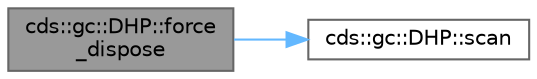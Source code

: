 digraph "cds::gc::DHP::force_dispose"
{
 // LATEX_PDF_SIZE
  bgcolor="transparent";
  edge [fontname=Helvetica,fontsize=10,labelfontname=Helvetica,labelfontsize=10];
  node [fontname=Helvetica,fontsize=10,shape=box,height=0.2,width=0.4];
  rankdir="LR";
  Node1 [id="Node000001",label="cds::gc::DHP::force\l_dispose",height=0.2,width=0.4,color="gray40", fillcolor="grey60", style="filled", fontcolor="black",tooltip="Synonym for scan()"];
  Node1 -> Node2 [id="edge2_Node000001_Node000002",color="steelblue1",style="solid",tooltip=" "];
  Node2 [id="Node000002",label="cds::gc::DHP::scan",height=0.2,width=0.4,color="grey40", fillcolor="white", style="filled",URL="$classcds_1_1gc_1_1_d_h_p.html#a0d5865baa42a93fc72a7878723408ce2",tooltip="Forced GC cycle call for current thread"];
}
